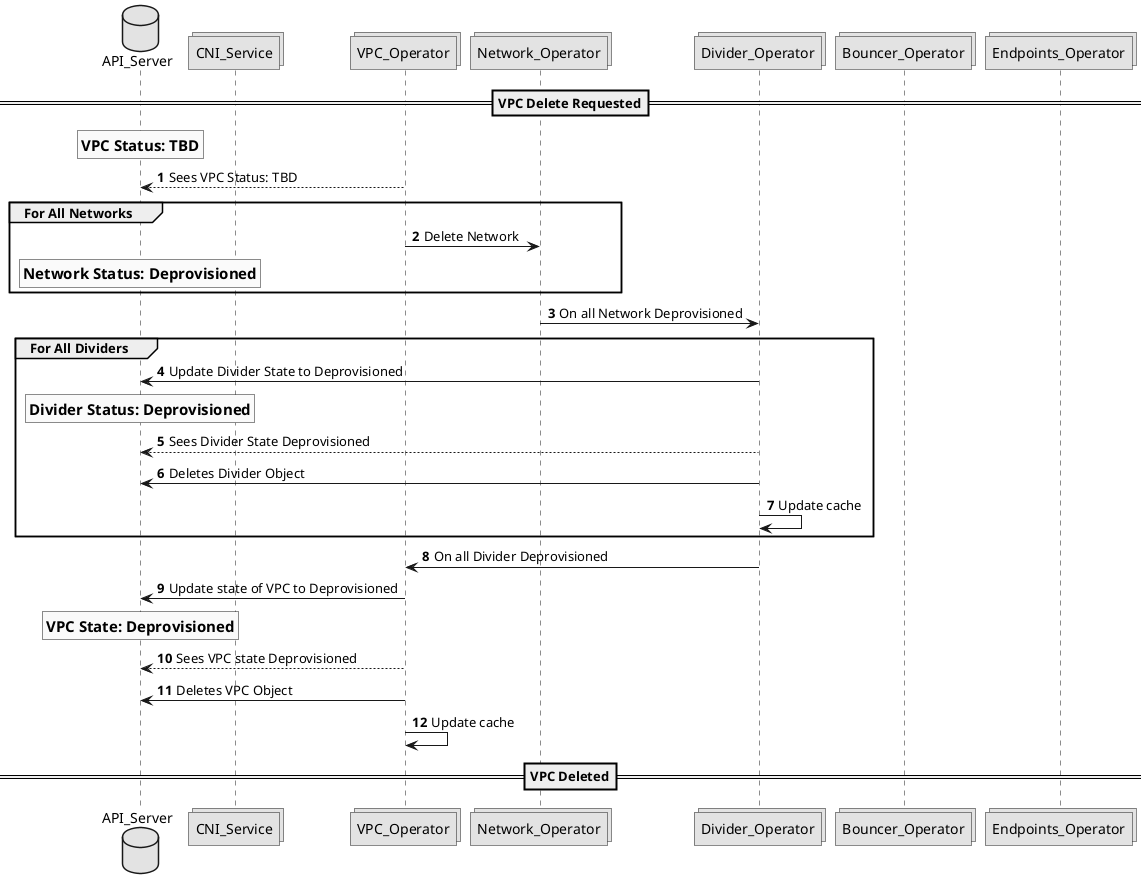 @startuml

skinparam monochrome true
skinparam group 10

autonumber
database API_Server
collections CNI_Service
collections VPC_Operator
collections Network_Operator
collections Divider_Operator
collections Bouncer_Operator
collections Endpoints_Operator

==VPC Delete Requested==
rnote over API_Server: ==VPC Status: TBD
VPC_Operator --> API_Server: Sees VPC Status: TBD
group For All Networks
VPC_Operator -> Network_Operator: Delete Network

rnote over API_Server: ==Network Status: Deprovisioned
end
Network_Operator ->  Divider_Operator: On all Network Deprovisioned
group For All Dividers
Divider_Operator -> API_Server: Update Divider State to Deprovisioned
rnote over API_Server: ==Divider Status: Deprovisioned
Divider_Operator --> API_Server: Sees Divider State Deprovisioned
Divider_Operator -> API_Server: Deletes Divider Object
Divider_Operator -> Divider_Operator: Update cache
end
Divider_Operator -> VPC_Operator: On all Divider Deprovisioned
VPC_Operator -> API_Server: Update state of VPC to Deprovisioned
rnote over API_Server: ==VPC State: Deprovisioned
VPC_Operator --> API_Server: Sees VPC state Deprovisioned
VPC_Operator -> API_Server: Deletes VPC Object
VPC_Operator -> VPC_Operator: Update cache
==VPC Deleted==
@enduml
